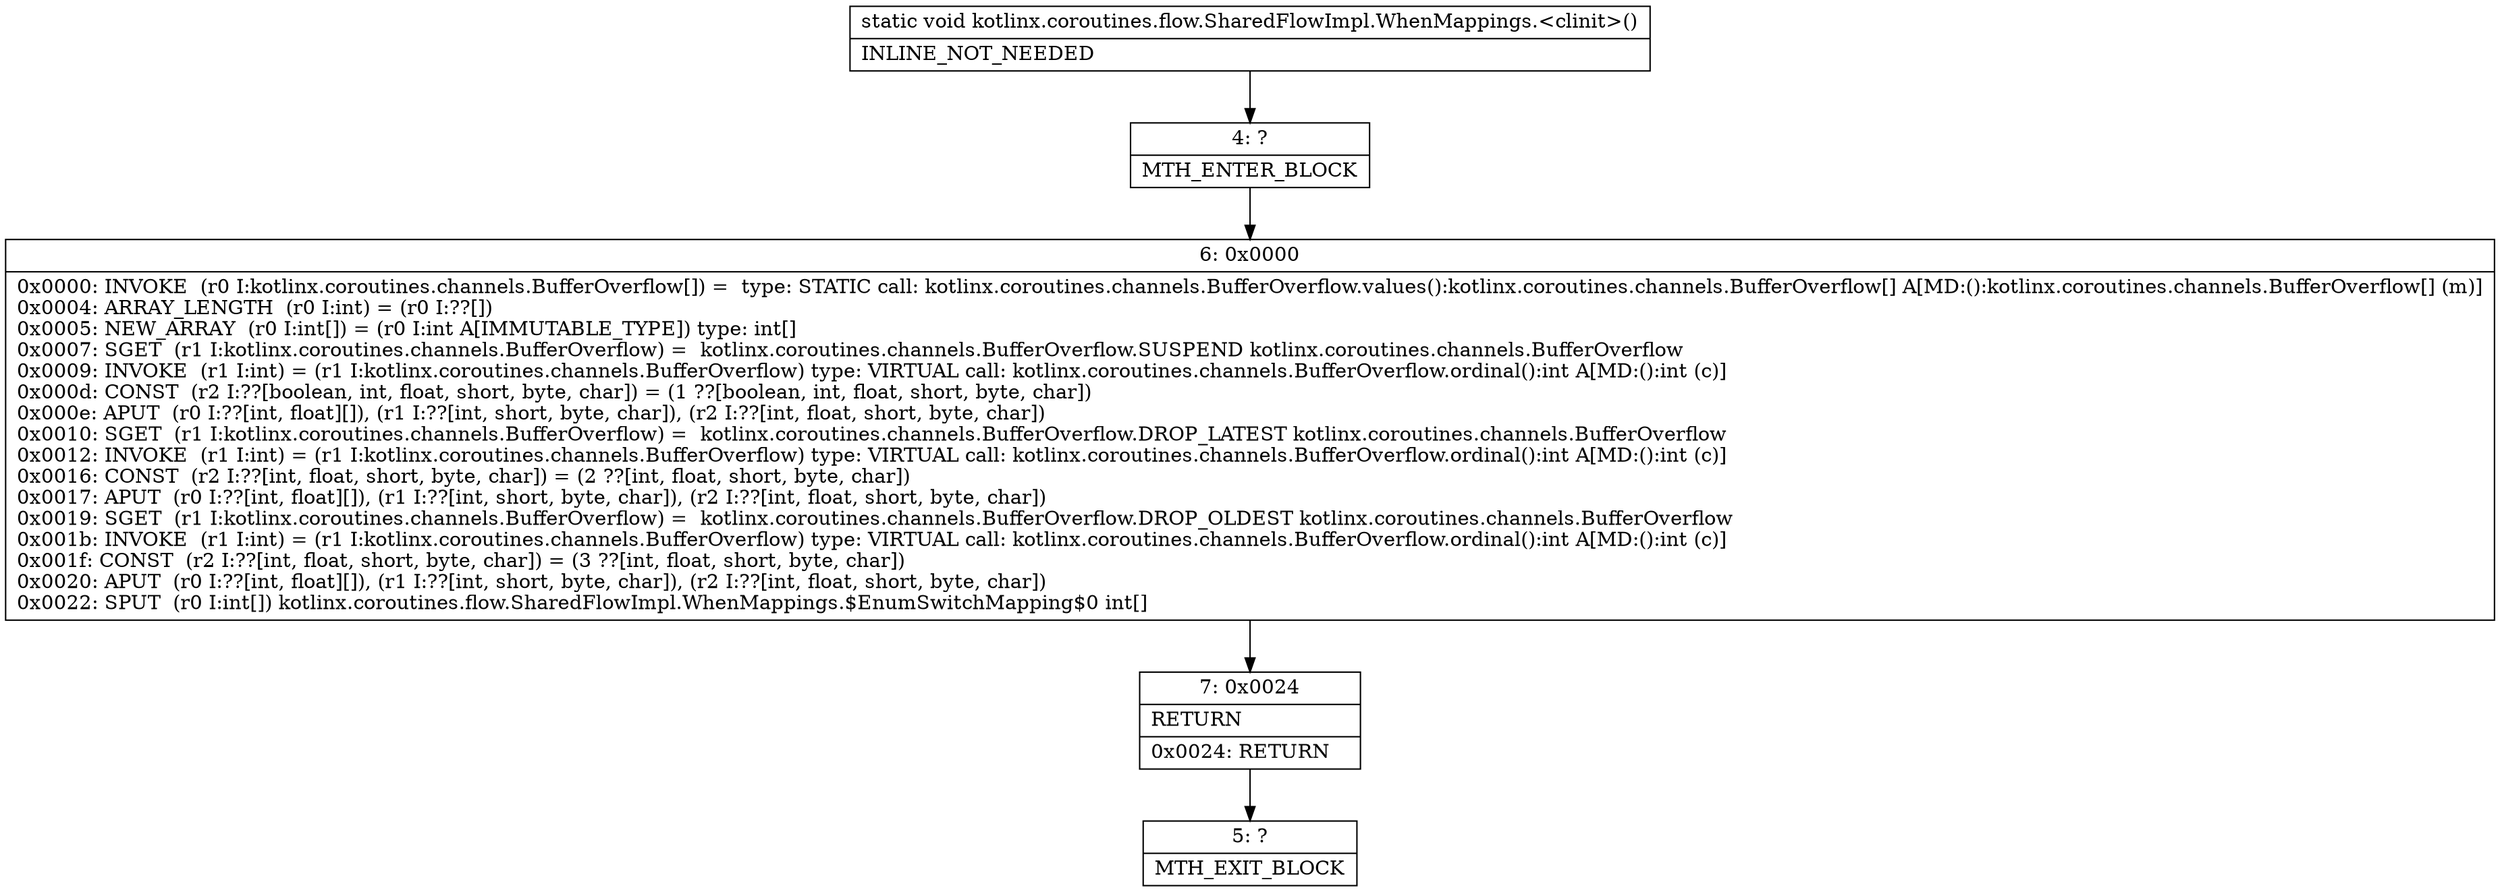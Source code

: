 digraph "CFG forkotlinx.coroutines.flow.SharedFlowImpl.WhenMappings.\<clinit\>()V" {
Node_4 [shape=record,label="{4\:\ ?|MTH_ENTER_BLOCK\l}"];
Node_6 [shape=record,label="{6\:\ 0x0000|0x0000: INVOKE  (r0 I:kotlinx.coroutines.channels.BufferOverflow[]) =  type: STATIC call: kotlinx.coroutines.channels.BufferOverflow.values():kotlinx.coroutines.channels.BufferOverflow[] A[MD:():kotlinx.coroutines.channels.BufferOverflow[] (m)]\l0x0004: ARRAY_LENGTH  (r0 I:int) = (r0 I:??[]) \l0x0005: NEW_ARRAY  (r0 I:int[]) = (r0 I:int A[IMMUTABLE_TYPE]) type: int[] \l0x0007: SGET  (r1 I:kotlinx.coroutines.channels.BufferOverflow) =  kotlinx.coroutines.channels.BufferOverflow.SUSPEND kotlinx.coroutines.channels.BufferOverflow \l0x0009: INVOKE  (r1 I:int) = (r1 I:kotlinx.coroutines.channels.BufferOverflow) type: VIRTUAL call: kotlinx.coroutines.channels.BufferOverflow.ordinal():int A[MD:():int (c)]\l0x000d: CONST  (r2 I:??[boolean, int, float, short, byte, char]) = (1 ??[boolean, int, float, short, byte, char]) \l0x000e: APUT  (r0 I:??[int, float][]), (r1 I:??[int, short, byte, char]), (r2 I:??[int, float, short, byte, char]) \l0x0010: SGET  (r1 I:kotlinx.coroutines.channels.BufferOverflow) =  kotlinx.coroutines.channels.BufferOverflow.DROP_LATEST kotlinx.coroutines.channels.BufferOverflow \l0x0012: INVOKE  (r1 I:int) = (r1 I:kotlinx.coroutines.channels.BufferOverflow) type: VIRTUAL call: kotlinx.coroutines.channels.BufferOverflow.ordinal():int A[MD:():int (c)]\l0x0016: CONST  (r2 I:??[int, float, short, byte, char]) = (2 ??[int, float, short, byte, char]) \l0x0017: APUT  (r0 I:??[int, float][]), (r1 I:??[int, short, byte, char]), (r2 I:??[int, float, short, byte, char]) \l0x0019: SGET  (r1 I:kotlinx.coroutines.channels.BufferOverflow) =  kotlinx.coroutines.channels.BufferOverflow.DROP_OLDEST kotlinx.coroutines.channels.BufferOverflow \l0x001b: INVOKE  (r1 I:int) = (r1 I:kotlinx.coroutines.channels.BufferOverflow) type: VIRTUAL call: kotlinx.coroutines.channels.BufferOverflow.ordinal():int A[MD:():int (c)]\l0x001f: CONST  (r2 I:??[int, float, short, byte, char]) = (3 ??[int, float, short, byte, char]) \l0x0020: APUT  (r0 I:??[int, float][]), (r1 I:??[int, short, byte, char]), (r2 I:??[int, float, short, byte, char]) \l0x0022: SPUT  (r0 I:int[]) kotlinx.coroutines.flow.SharedFlowImpl.WhenMappings.$EnumSwitchMapping$0 int[] \l}"];
Node_7 [shape=record,label="{7\:\ 0x0024|RETURN\l|0x0024: RETURN   \l}"];
Node_5 [shape=record,label="{5\:\ ?|MTH_EXIT_BLOCK\l}"];
MethodNode[shape=record,label="{static void kotlinx.coroutines.flow.SharedFlowImpl.WhenMappings.\<clinit\>()  | INLINE_NOT_NEEDED\l}"];
MethodNode -> Node_4;Node_4 -> Node_6;
Node_6 -> Node_7;
Node_7 -> Node_5;
}


